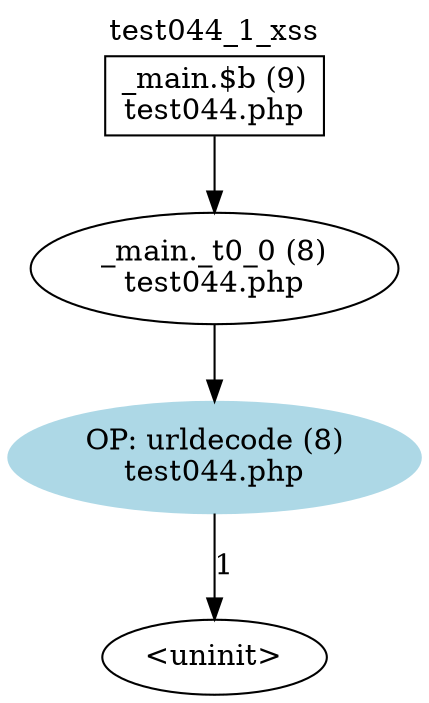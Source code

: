 digraph cfg {
  label="test044_1_xss";
  labelloc=t;
  n1 [shape=box, label="_main.$b (9)\ntest044.php"];
  n2 [shape=ellipse, label="_main._t0_0 (8)\ntest044.php"];
  n3 [shape=ellipse, label="OP: urldecode (8)\ntest044.php",style=filled,color=lightblue];
  n4 [shape=ellipse, label="<uninit>"];
  n1 -> n2;
  n2 -> n3;
  n3 -> n4[label="1"];
}
